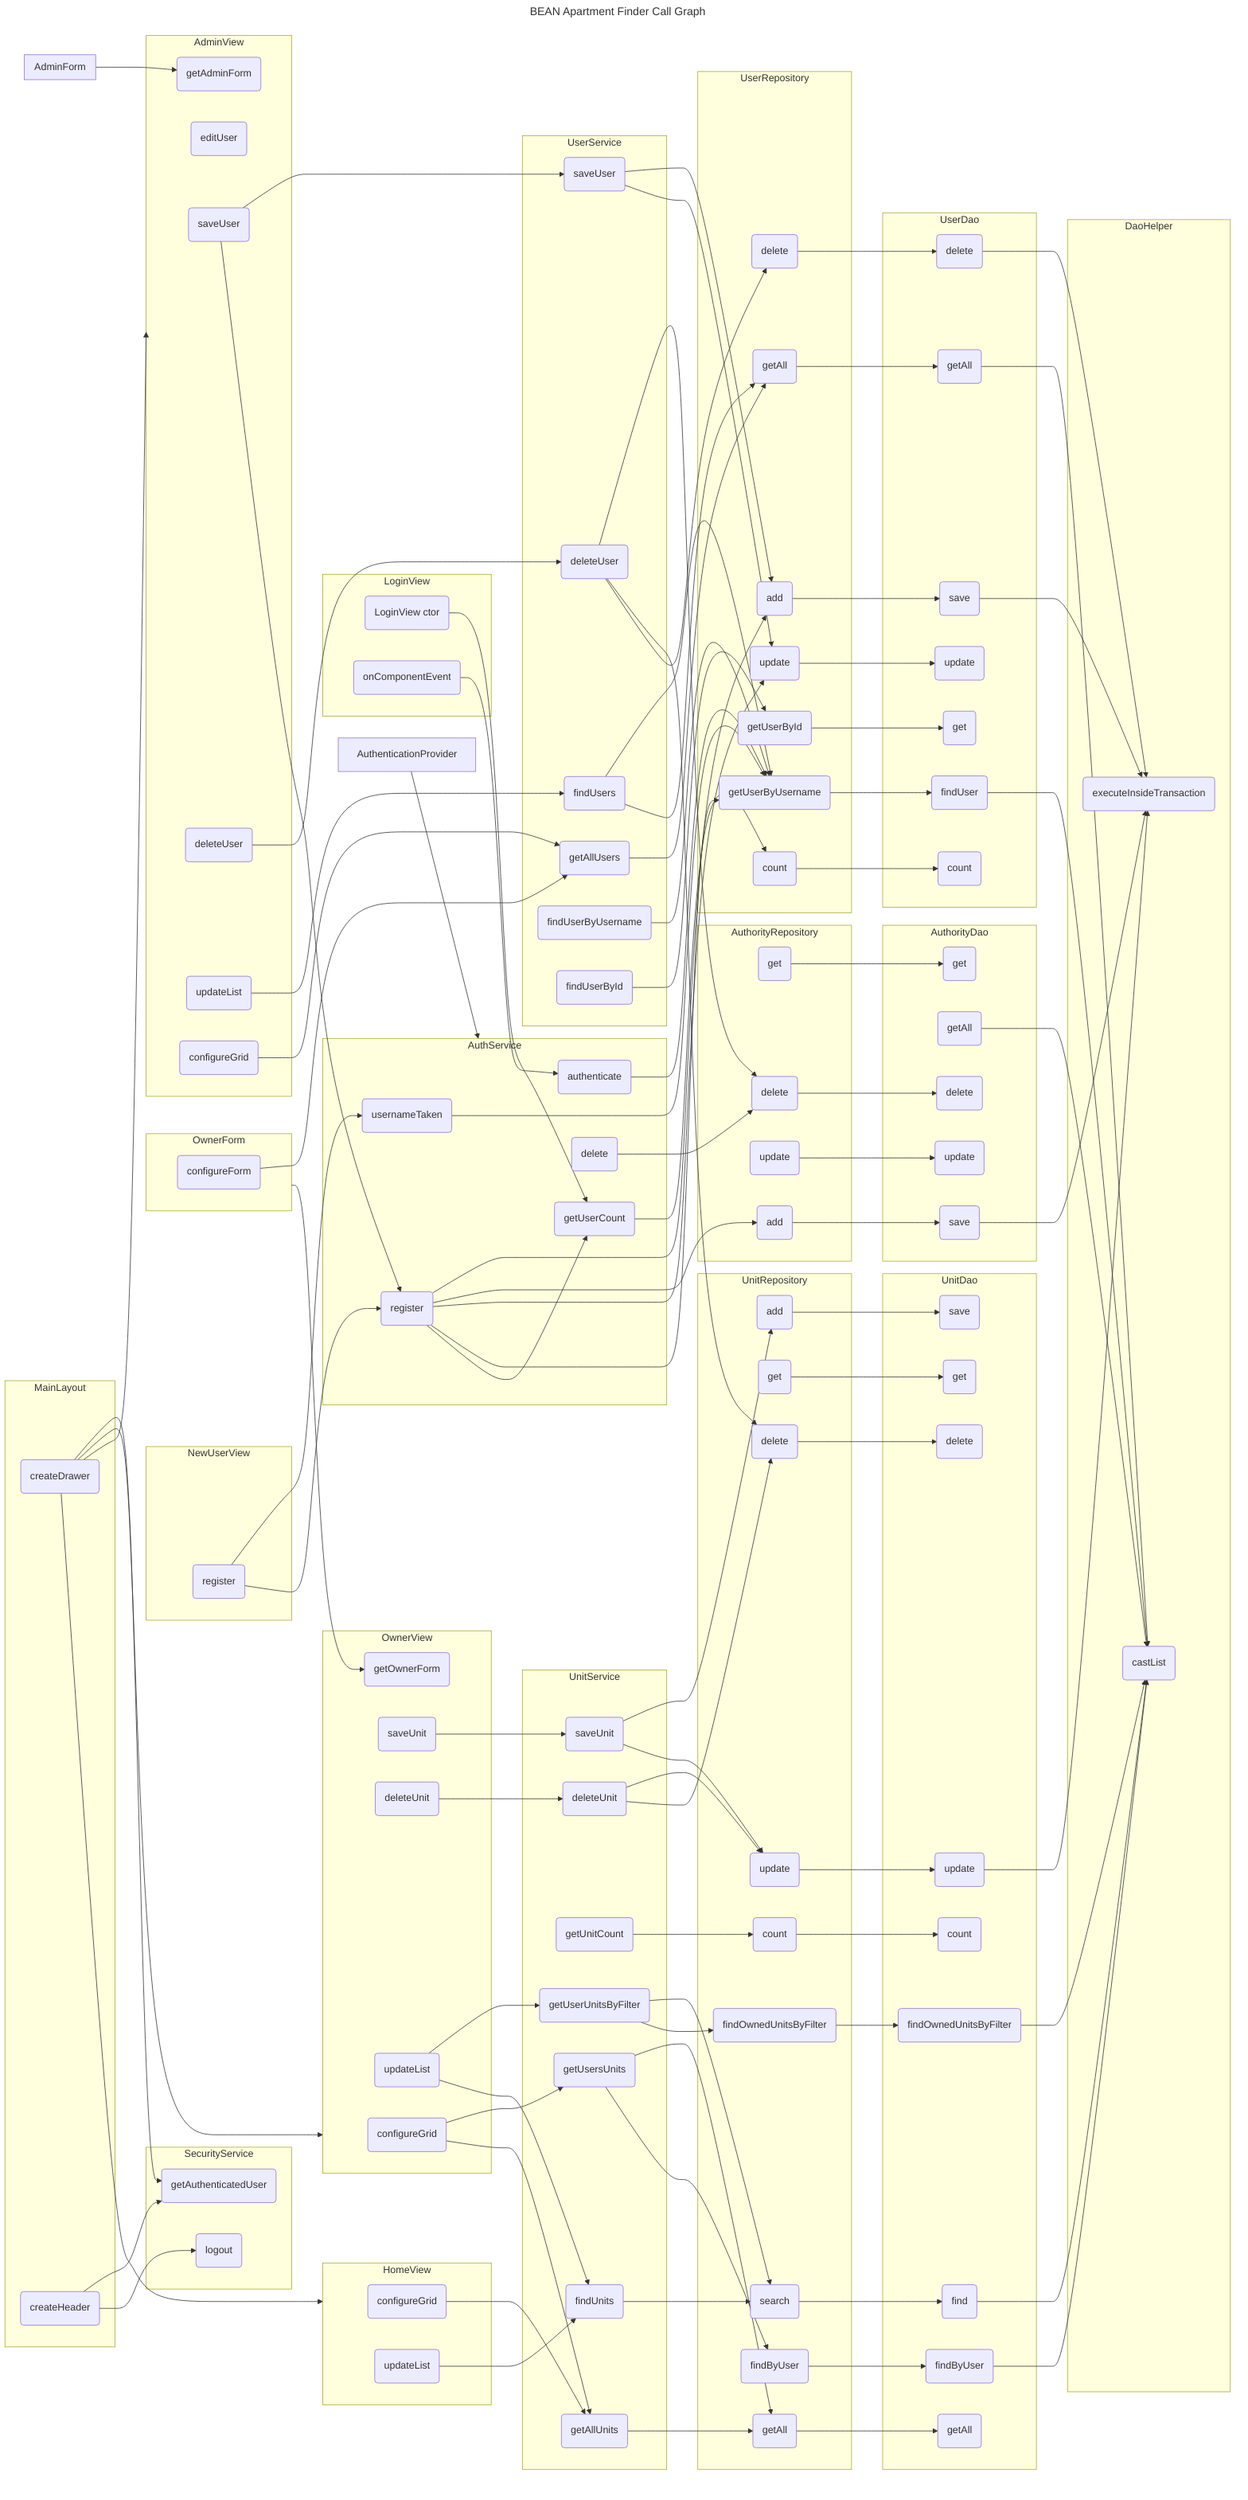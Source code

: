 ---
title: BEAN Apartment Finder Call Graph
---
%% This is best viewed through the Mermain Live Editor https://mermaid.live
%% Just copy the contents of this file into the editor
graph LR
    subgraph MainLayout
        mlCreateDrawer(createDrawer)
        mlCreateHeader(createHeader)
    end
    %% Views
    subgraph AdminView
        adminViewGetAdminForm(getAdminForm)
        adminViewEditUser(editUser)
        adminViewSaveUser(saveUser)
        adminViewDeleteUser(deleteUser)
        adminViewUpdateList(updateList)
        adminViewConfigureGrid(configureGrid)
    end
    subgraph HomeView
        homeViewConfigureGrid(configureGrid)
        homeViewUpdateList(updateList)
    end
    subgraph LoginView
        loginViewCtor(LoginView ctor)
        loginViewOnComponentEvent(onComponentEvent)
    end
    subgraph NewUserView
        newUserViewRegister(register)
    end
    subgraph OwnerView
        ownerViewConfigureGrid(configureGrid)
        ownerViewSaveUnit(saveUnit)
        ownerViewDeleteUnit(deleteUnit)
        ownerViewUpdateList(updateList)
        ownerViewGetOwnerForm(getOwnerForm)
    end
    %% Forms
    subgraph AdminForm
    end
    subgraph OwnerForm
        ownerFormConfigureForm(configureForm)
    end
    %% Services
    subgraph SecurityService
        securitySvcGetAuthenticatedUser(getAuthenticatedUser)
        securitySvcLogout(logout)
    end
    subgraph AuthService
        authSvcAuthenticate(authenticate)
        authSvcUsernameTaken(usernameTaken)
        authSvcRegister(register)
        authSvcGetUserCount(getUserCount)
        authSvcDelete(delete)
    end
    subgraph UnitService
        unitSvcGetAllUnits(getAllUnits)
        unitSvcFindUnits(findUnits)
        unitSvcGetUnitCount(getUnitCount)
        unitSvcDeleteUnit(deleteUnit)
        unitSvcSaveUnit(saveUnit)
        unitSvcGetUsersUnits(getUsersUnits)
        unitSvcGetUserUnitsByFilter(getUserUnitsByFilter)
    end
    subgraph UserService
        userSvcGetAllUsers(getAllUsers)
        userSvcFindUsers(findUsers)
        userSvcDeleteUser(deleteUser)
        userSvcSaveUser(saveUser)
        userSvcFindUserByUsername(findUserByUsername)
        userSvcFindUserById(findUserById)
    end
    %% Repositories
    subgraph UnitRepository
        unitRepoGetAll(getAll)
        unitRepoGet(get)
        unitRepoSearch(search)
        unitRepoCount(count)
        unitRepoUpdate(update)
        unitRepoDelete(delete)
        unitRepoAdd(add)
        unitRepoFindByUser(findByUser)
        unitRepoSearch(search)
        unitRepoFindOwnedUnitsByFilter(findOwnedUnitsByFilter)
    end
    subgraph UserRepository
        userRepoGetAll(getAll)
        userRepoGetUserById(getUserById)
        userRepoAdd(add)
        userRepoUpdate(update)
        userRepoDelete(delete)
        userRepoCount(count)
        userRepoGetUserByUsername(getUserByUsername)
    end
    subgraph AuthorityRepository
        authRepoGet(get)
        authRepoAdd(add)
        authRepoUpdate(update)
        authRepoDelete(delete)
    end
    %% Data Access Objects
    subgraph AuthorityDao
        authDaoGet(get)
        authDaoGetAll(getAll)
        authDaoSave(save)
        authDaoUpdate(update)
        authDaoDelete(delete)
    end
    subgraph UnitDao
        unitDaoGet(get)
        unitDaoGetAll(getAll)
        unitDaoSave(save)
        unitDaoUpdate(update)
        unitDaoDelete(delete)
        unitDaoFind(find)
        unitDaoCount(count)
        unitDaoFindByUser(findByUser)
        unitDaoFindOwnedUnitsByFilter(findOwnedUnitsByFilter)
    end
    subgraph UserDao
        userDaoGet(get)
        userDaoGetAll(getAll)
        userDaoSave(save)
        userDaoUpdate(update)
        userDaoDelete(delete)
        userDaoFindUser(findUser)
        userDaoCount(count)
    end
    subgraph DaoHelper
        daoHelpCastList(castList)
        daoHelpExecuteInsideTransaction(executeInsideTransaction)
    end
    %% Relationships
    mlCreateDrawer --> securitySvcGetAuthenticatedUser
    mlCreateHeader --> securitySvcGetAuthenticatedUser
    mlCreateHeader --> securitySvcLogout
    mlCreateDrawer --> OwnerView
    mlCreateDrawer --> AdminView
    mlCreateDrawer --> HomeView
    %% Form relationships
    ownerFormConfigureForm --> userSvcGetAllUsers
    %% View relationships
    AdminForm --> adminViewGetAdminForm
    adminViewSaveUser --> userSvcSaveUser
    adminViewSaveUser --> authSvcRegister
    adminViewDeleteUser --> userSvcDeleteUser
    adminViewConfigureGrid --> userSvcGetAllUsers
    adminViewUpdateList --> userSvcFindUsers
    homeViewConfigureGrid --> unitSvcGetAllUnits
    homeViewUpdateList --> unitSvcFindUnits
    loginViewOnComponentEvent --> authSvcAuthenticate
    loginViewCtor --> authSvcGetUserCount
    newUserViewRegister --> authSvcUsernameTaken
    newUserViewRegister --> authSvcRegister
    ownerViewConfigureGrid --> unitSvcGetUsersUnits
    ownerViewConfigureGrid --> unitSvcGetAllUnits
    ownerViewSaveUnit --> unitSvcSaveUnit
    ownerViewDeleteUnit --> unitSvcDeleteUnit
    ownerViewUpdateList --> unitSvcGetUserUnitsByFilter
    ownerViewUpdateList --> unitSvcFindUnits
    OwnerForm --> ownerViewGetOwnerForm
    %% Service relationships
    AuthenticationProvider --> AuthService
    authSvcAuthenticate --> userRepoGetUserByUsername
    authSvcUsernameTaken --> userRepoGetUserByUsername
    authSvcRegister --> userRepoAdd
    authSvcRegister --> authRepoAdd
    authSvcRegister --> userRepoUpdate
    authSvcRegister --> userRepoGetUserByUsername
    authSvcRegister --> authSvcGetUserCount
    authSvcGetUserCount --> userRepoCount
    authSvcDelete --> authRepoDelete
    unitSvcGetAllUnits --> unitRepoGetAll
    unitSvcFindUnits --> unitRepoSearch
    unitSvcGetUnitCount --> unitRepoCount
    unitSvcDeleteUnit --> unitRepoUpdate
    unitSvcDeleteUnit --> unitRepoDelete
    unitSvcSaveUnit --> unitRepoAdd
    unitSvcSaveUnit --> unitRepoUpdate
    unitSvcGetUsersUnits --> unitRepoGetAll
    unitSvcGetUsersUnits --> unitRepoFindByUser
    unitSvcGetUserUnitsByFilter --> unitRepoSearch
    unitSvcGetUserUnitsByFilter --> unitRepoFindOwnedUnitsByFilter
    userSvcGetAllUsers --> userRepoGetAll
    userSvcFindUsers --> userRepoGetUserByUsername
    userSvcFindUsers --> userRepoGetAll
    userSvcDeleteUser --> authRepoDelete
    userSvcDeleteUser --> unitRepoDelete
    userSvcDeleteUser --> userRepoDelete
    userSvcSaveUser --> userRepoAdd
    userSvcSaveUser --> userRepoUpdate
    userSvcFindUserByUsername --> userRepoGetUserByUsername
    userSvcFindUserById --> userRepoGetUserById
    %% Repository relationships
    authRepoGet --> authDaoGet
    authRepoAdd --> authDaoSave
    authRepoUpdate --> authDaoUpdate
    authRepoDelete --> authDaoDelete
    unitRepoGetAll --> unitDaoGetAll
    unitRepoGet --> unitDaoGet
    unitRepoDelete --> unitDaoDelete
    unitRepoAdd --> unitDaoSave
    unitRepoUpdate --> unitDaoUpdate
    unitRepoSearch --> unitDaoFind
    unitRepoFindByUser --> unitDaoFindByUser
    unitRepoFindOwnedUnitsByFilter --> unitDaoFindOwnedUnitsByFilter
    unitRepoCount --> unitDaoCount
    userRepoGetAll --> userDaoGetAll
    userRepoGetUserById --> userDaoGet
    userRepoAdd --> userDaoSave
    userRepoUpdate --> userDaoUpdate
    userRepoDelete --> userDaoDelete
    userRepoCount --> userDaoCount
    userRepoGetUserByUsername --> userDaoFindUser
    authDaoGetAll --> daoHelpCastList
    unitDaoFindByUser --> daoHelpCastList
    unitDaoFindOwnedUnitsByFilter --> daoHelpCastList
    unitDaoFind --> daoHelpCastList
    userDaoGetAll --> daoHelpCastList
    userDaoFindUser --> daoHelpCastList
    authDaoSave --> daoHelpExecuteInsideTransaction
    unitDaoUpdate --> daoHelpExecuteInsideTransaction
    userDaoSave --> daoHelpExecuteInsideTransaction
    userDaoDelete --> daoHelpExecuteInsideTransaction